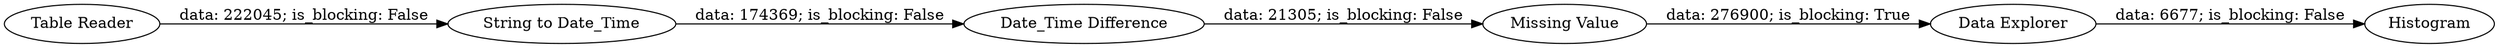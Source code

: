 digraph {
	"-311692507358601964_2" [label="Date_Time Difference"]
	"-311692507358601964_7" [label="Data Explorer"]
	"-311692507358601964_6" [label="Missing Value"]
	"-311692507358601964_3" [label="String to Date_Time"]
	"-311692507358601964_4" [label=Histogram]
	"-311692507358601964_1" [label="Table Reader"]
	"-311692507358601964_1" -> "-311692507358601964_3" [label="data: 222045; is_blocking: False"]
	"-311692507358601964_3" -> "-311692507358601964_2" [label="data: 174369; is_blocking: False"]
	"-311692507358601964_2" -> "-311692507358601964_6" [label="data: 21305; is_blocking: False"]
	"-311692507358601964_7" -> "-311692507358601964_4" [label="data: 6677; is_blocking: False"]
	"-311692507358601964_6" -> "-311692507358601964_7" [label="data: 276900; is_blocking: True"]
	rankdir=LR
}
